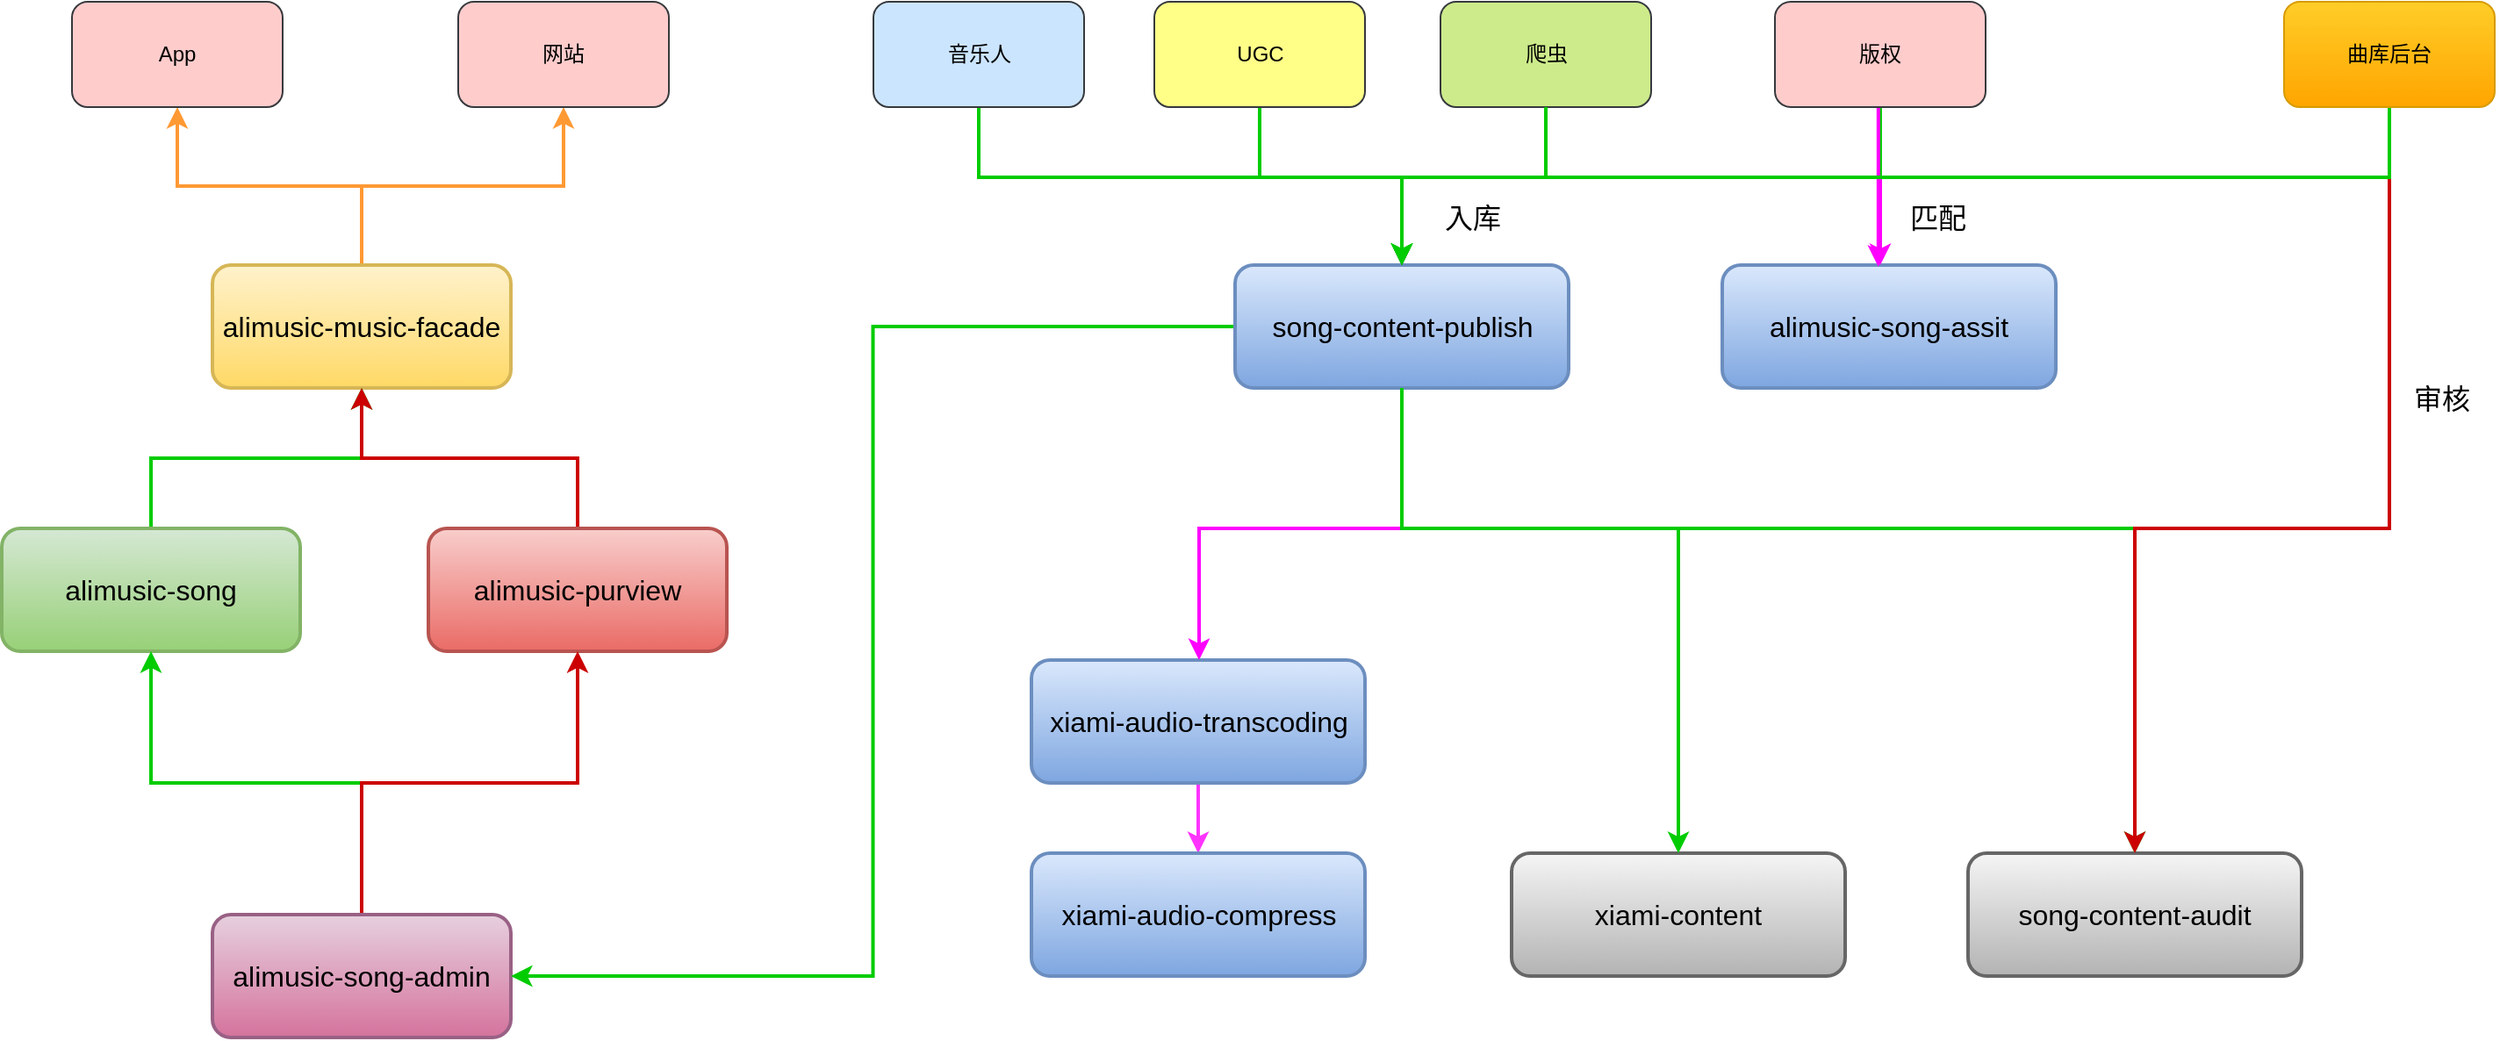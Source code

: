 <mxfile version="10.6.5" type="github"><diagram id="7AhGGhCF9CseDhH_Qyc3" name="Page-1"><mxGraphModel dx="1773" dy="1783" grid="1" gridSize="10" guides="1" tooltips="1" connect="1" arrows="1" fold="1" page="1" pageScale="1" pageWidth="826" pageHeight="1169" math="0" shadow="0"><root><mxCell id="0"/><mxCell id="1" parent="0"/><mxCell id="zsuv0_xmEf94P2y7ZzLY-67" style="edgeStyle=orthogonalEdgeStyle;rounded=0;orthogonalLoop=1;jettySize=auto;html=1;exitX=0.5;exitY=1;exitDx=0;exitDy=0;entryX=0.5;entryY=0;entryDx=0;entryDy=0;startArrow=none;startFill=0;strokeColor=#00CC00;strokeWidth=2;fontSize=16;" edge="1" parent="1" source="zsuv0_xmEf94P2y7ZzLY-29" target="zsuv0_xmEf94P2y7ZzLY-21"><mxGeometry relative="1" as="geometry"><Array as="points"><mxPoint x="1070" y="40"/><mxPoint x="1070" y="80"/><mxPoint x="798" y="80"/></Array></mxGeometry></mxCell><mxCell id="zsuv0_xmEf94P2y7ZzLY-74" style="edgeStyle=orthogonalEdgeStyle;rounded=0;orthogonalLoop=1;jettySize=auto;html=1;exitX=0.5;exitY=0;exitDx=0;exitDy=0;entryX=0.5;entryY=1;entryDx=0;entryDy=0;startArrow=none;startFill=0;strokeColor=#FF9933;strokeWidth=2;fontSize=16;" edge="1" parent="1" source="zsuv0_xmEf94P2y7ZzLY-1" target="zsuv0_xmEf94P2y7ZzLY-36"><mxGeometry relative="1" as="geometry"/></mxCell><mxCell id="zsuv0_xmEf94P2y7ZzLY-75" style="edgeStyle=orthogonalEdgeStyle;rounded=0;orthogonalLoop=1;jettySize=auto;html=1;exitX=0.5;exitY=0;exitDx=0;exitDy=0;startArrow=none;startFill=0;strokeColor=#FF9933;strokeWidth=2;fontSize=16;" edge="1" parent="1" source="zsuv0_xmEf94P2y7ZzLY-1" target="zsuv0_xmEf94P2y7ZzLY-37"><mxGeometry relative="1" as="geometry"/></mxCell><mxCell id="zsuv0_xmEf94P2y7ZzLY-1" value="alimusic-music-facade" style="rounded=1;whiteSpace=wrap;html=1;strokeWidth=2;gradientColor=#ffd966;fillColor=#fff2cc;strokeColor=#d6b656;fontSize=16;" vertex="1" parent="1"><mxGeometry x="120" y="130" width="170" height="70" as="geometry"/></mxCell><mxCell id="zsuv0_xmEf94P2y7ZzLY-71" style="edgeStyle=orthogonalEdgeStyle;rounded=0;orthogonalLoop=1;jettySize=auto;html=1;exitX=0.5;exitY=0;exitDx=0;exitDy=0;entryX=0.5;entryY=1;entryDx=0;entryDy=0;startArrow=none;startFill=0;strokeColor=#00CC00;strokeWidth=2;fontSize=16;" edge="1" parent="1" source="zsuv0_xmEf94P2y7ZzLY-2" target="zsuv0_xmEf94P2y7ZzLY-1"><mxGeometry relative="1" as="geometry"/></mxCell><mxCell id="zsuv0_xmEf94P2y7ZzLY-2" value="alimusic-song" style="rounded=1;whiteSpace=wrap;html=1;strokeWidth=2;gradientColor=#97d077;fillColor=#d5e8d4;strokeColor=#82b366;fontSize=16;" vertex="1" parent="1"><mxGeometry y="280" width="170" height="70" as="geometry"/></mxCell><mxCell id="zsuv0_xmEf94P2y7ZzLY-73" style="edgeStyle=orthogonalEdgeStyle;rounded=0;orthogonalLoop=1;jettySize=auto;html=1;exitX=0.5;exitY=0;exitDx=0;exitDy=0;entryX=0.5;entryY=1;entryDx=0;entryDy=0;startArrow=none;startFill=0;strokeColor=#CC0000;strokeWidth=2;fontSize=16;" edge="1" parent="1" source="zsuv0_xmEf94P2y7ZzLY-3" target="zsuv0_xmEf94P2y7ZzLY-1"><mxGeometry relative="1" as="geometry"/></mxCell><mxCell id="zsuv0_xmEf94P2y7ZzLY-3" value="alimusic-purview" style="rounded=1;whiteSpace=wrap;html=1;strokeWidth=2;gradientColor=#ea6b66;fillColor=#f8cecc;strokeColor=#b85450;fontSize=16;" vertex="1" parent="1"><mxGeometry x="243" y="280" width="170" height="70" as="geometry"/></mxCell><mxCell id="zsuv0_xmEf94P2y7ZzLY-69" style="edgeStyle=orthogonalEdgeStyle;rounded=0;orthogonalLoop=1;jettySize=auto;html=1;exitX=0.5;exitY=0;exitDx=0;exitDy=0;entryX=0.5;entryY=1;entryDx=0;entryDy=0;startArrow=none;startFill=0;strokeColor=#00CC00;strokeWidth=2;fontSize=16;" edge="1" parent="1" source="zsuv0_xmEf94P2y7ZzLY-7" target="zsuv0_xmEf94P2y7ZzLY-2"><mxGeometry relative="1" as="geometry"/></mxCell><mxCell id="zsuv0_xmEf94P2y7ZzLY-70" style="edgeStyle=orthogonalEdgeStyle;rounded=0;orthogonalLoop=1;jettySize=auto;html=1;exitX=0.5;exitY=0;exitDx=0;exitDy=0;startArrow=none;startFill=0;strokeColor=#CC0000;strokeWidth=2;fontSize=16;" edge="1" parent="1" source="zsuv0_xmEf94P2y7ZzLY-7" target="zsuv0_xmEf94P2y7ZzLY-3"><mxGeometry relative="1" as="geometry"/></mxCell><mxCell id="zsuv0_xmEf94P2y7ZzLY-7" value="alimusic-song-admin" style="rounded=1;whiteSpace=wrap;html=1;strokeWidth=2;gradientColor=#d5739d;fillColor=#e6d0de;strokeColor=#996185;fontSize=16;" vertex="1" parent="1"><mxGeometry x="120" y="500" width="170" height="70" as="geometry"/></mxCell><mxCell id="zsuv0_xmEf94P2y7ZzLY-10" value="alimusic-song-assit" style="rounded=1;whiteSpace=wrap;html=1;strokeWidth=2;gradientColor=#7ea6e0;fillColor=#dae8fc;strokeColor=#6c8ebf;fontSize=16;" vertex="1" parent="1"><mxGeometry x="980" y="130" width="190" height="70" as="geometry"/></mxCell><mxCell id="zsuv0_xmEf94P2y7ZzLY-13" value="" style="edgeStyle=none;rounded=0;orthogonalLoop=1;jettySize=auto;html=1;fontSize=16;strokeColor=#FF33FF;strokeWidth=2;" edge="1" parent="1" source="zsuv0_xmEf94P2y7ZzLY-11" target="zsuv0_xmEf94P2y7ZzLY-12"><mxGeometry relative="1" as="geometry"/></mxCell><mxCell id="zsuv0_xmEf94P2y7ZzLY-11" value="xiami-audio-transcoding" style="rounded=1;whiteSpace=wrap;html=1;strokeWidth=2;gradientColor=#7ea6e0;fillColor=#dae8fc;strokeColor=#6c8ebf;fontSize=16;" vertex="1" parent="1"><mxGeometry x="586.5" y="355" width="190" height="70" as="geometry"/></mxCell><mxCell id="zsuv0_xmEf94P2y7ZzLY-12" value="xiami-audio-compress" style="rounded=1;whiteSpace=wrap;html=1;strokeWidth=2;gradientColor=#7ea6e0;fillColor=#dae8fc;strokeColor=#6c8ebf;fontSize=16;" vertex="1" parent="1"><mxGeometry x="586.5" y="465" width="190" height="70" as="geometry"/></mxCell><mxCell id="zsuv0_xmEf94P2y7ZzLY-14" value="xiami-content" style="rounded=1;whiteSpace=wrap;html=1;strokeWidth=2;gradientColor=#b3b3b3;fillColor=#f5f5f5;strokeColor=#666666;fontSize=16;" vertex="1" parent="1"><mxGeometry x="860" y="465" width="190" height="70" as="geometry"/></mxCell><mxCell id="zsuv0_xmEf94P2y7ZzLY-41" style="edgeStyle=orthogonalEdgeStyle;rounded=0;orthogonalLoop=1;jettySize=auto;html=1;entryX=1;entryY=0.5;entryDx=0;entryDy=0;fontSize=16;strokeColor=#00CC00;strokeWidth=2;" edge="1" parent="1" source="zsuv0_xmEf94P2y7ZzLY-21" target="zsuv0_xmEf94P2y7ZzLY-7"><mxGeometry relative="1" as="geometry"/></mxCell><mxCell id="zsuv0_xmEf94P2y7ZzLY-61" style="edgeStyle=orthogonalEdgeStyle;rounded=0;orthogonalLoop=1;jettySize=auto;html=1;exitX=0.5;exitY=1;exitDx=0;exitDy=0;startArrow=none;startFill=0;strokeColor=#00CC00;fontSize=16;strokeWidth=2;" edge="1" parent="1" source="zsuv0_xmEf94P2y7ZzLY-21" target="zsuv0_xmEf94P2y7ZzLY-44"><mxGeometry relative="1" as="geometry"><Array as="points"><mxPoint x="798" y="280"/><mxPoint x="1215" y="280"/></Array></mxGeometry></mxCell><mxCell id="zsuv0_xmEf94P2y7ZzLY-63" style="edgeStyle=orthogonalEdgeStyle;rounded=0;orthogonalLoop=1;jettySize=auto;html=1;exitX=0.5;exitY=1;exitDx=0;exitDy=0;startArrow=none;startFill=0;strokeColor=#FF00FF;fontSize=16;strokeWidth=2;" edge="1" parent="1" source="zsuv0_xmEf94P2y7ZzLY-21" target="zsuv0_xmEf94P2y7ZzLY-11"><mxGeometry relative="1" as="geometry"><Array as="points"><mxPoint x="798" y="280"/><mxPoint x="682" y="280"/></Array></mxGeometry></mxCell><mxCell id="zsuv0_xmEf94P2y7ZzLY-21" value="song-content-publish" style="rounded=1;whiteSpace=wrap;html=1;strokeWidth=2;gradientColor=#7ea6e0;fillColor=#dae8fc;strokeColor=#6c8ebf;fontSize=16;" vertex="1" parent="1"><mxGeometry x="702.5" y="130" width="190" height="70" as="geometry"/></mxCell><mxCell id="zsuv0_xmEf94P2y7ZzLY-47" style="edgeStyle=orthogonalEdgeStyle;rounded=0;orthogonalLoop=1;jettySize=auto;html=1;exitX=0.5;exitY=1;exitDx=0;exitDy=0;entryX=0.5;entryY=0;entryDx=0;entryDy=0;startArrow=none;startFill=0;fontSize=16;strokeColor=#00CC00;strokeWidth=2;" edge="1" parent="1" source="zsuv0_xmEf94P2y7ZzLY-23" target="zsuv0_xmEf94P2y7ZzLY-21"><mxGeometry relative="1" as="geometry"><Array as="points"><mxPoint x="557" y="80"/><mxPoint x="798" y="80"/></Array></mxGeometry></mxCell><mxCell id="zsuv0_xmEf94P2y7ZzLY-23" value="音乐人" style="rounded=1;whiteSpace=wrap;html=1;fillColor=#cce5ff;strokeColor=#36393d;" vertex="1" parent="1"><mxGeometry x="496.5" y="-20" width="120" height="60" as="geometry"/></mxCell><mxCell id="zsuv0_xmEf94P2y7ZzLY-48" style="edgeStyle=orthogonalEdgeStyle;rounded=0;orthogonalLoop=1;jettySize=auto;html=1;exitX=0.5;exitY=1;exitDx=0;exitDy=0;entryX=0.5;entryY=0;entryDx=0;entryDy=0;startArrow=none;startFill=0;fontSize=16;strokeColor=#00CC00;strokeWidth=2;" edge="1" parent="1" source="zsuv0_xmEf94P2y7ZzLY-25" target="zsuv0_xmEf94P2y7ZzLY-21"><mxGeometry relative="1" as="geometry"><Array as="points"><mxPoint x="717" y="80"/><mxPoint x="798" y="80"/></Array></mxGeometry></mxCell><mxCell id="zsuv0_xmEf94P2y7ZzLY-25" value="UGC" style="rounded=1;whiteSpace=wrap;html=1;fillColor=#ffff88;strokeColor=#36393d;" vertex="1" parent="1"><mxGeometry x="656.5" y="-20" width="120" height="60" as="geometry"/></mxCell><mxCell id="zsuv0_xmEf94P2y7ZzLY-49" style="edgeStyle=orthogonalEdgeStyle;rounded=0;orthogonalLoop=1;jettySize=auto;html=1;exitX=0.5;exitY=1;exitDx=0;exitDy=0;entryX=0.5;entryY=0;entryDx=0;entryDy=0;startArrow=none;startFill=0;fontSize=16;" edge="1" parent="1" source="zsuv0_xmEf94P2y7ZzLY-27" target="zsuv0_xmEf94P2y7ZzLY-21"><mxGeometry relative="1" as="geometry"><Array as="points"><mxPoint x="880" y="80"/><mxPoint x="798" y="80"/></Array></mxGeometry></mxCell><mxCell id="zsuv0_xmEf94P2y7ZzLY-78" style="edgeStyle=orthogonalEdgeStyle;rounded=0;orthogonalLoop=1;jettySize=auto;html=1;exitX=0.5;exitY=1;exitDx=0;exitDy=0;startArrow=none;startFill=0;strokeColor=#FF00FF;strokeWidth=2;fontSize=16;" edge="1" parent="1" source="zsuv0_xmEf94P2y7ZzLY-27"><mxGeometry relative="1" as="geometry"><mxPoint x="1070" y="130" as="targetPoint"/><Array as="points"><mxPoint x="880" y="80"/><mxPoint x="1070" y="80"/></Array></mxGeometry></mxCell><mxCell id="zsuv0_xmEf94P2y7ZzLY-27" value="爬虫" style="rounded=1;whiteSpace=wrap;html=1;fillColor=#cdeb8b;strokeColor=#36393d;" vertex="1" parent="1"><mxGeometry x="819.5" y="-20" width="120" height="60" as="geometry"/></mxCell><mxCell id="zsuv0_xmEf94P2y7ZzLY-79" style="edgeStyle=orthogonalEdgeStyle;rounded=0;orthogonalLoop=1;jettySize=auto;html=1;exitX=0.5;exitY=1;exitDx=0;exitDy=0;entryX=0.468;entryY=0.014;entryDx=0;entryDy=0;entryPerimeter=0;startArrow=none;startFill=0;strokeColor=#FF00FF;strokeWidth=2;fontSize=16;" edge="1" parent="1" source="zsuv0_xmEf94P2y7ZzLY-29" target="zsuv0_xmEf94P2y7ZzLY-10"><mxGeometry relative="1" as="geometry"><Array as="points"><mxPoint x="1069" y="40"/></Array></mxGeometry></mxCell><mxCell id="zsuv0_xmEf94P2y7ZzLY-29" value="版权" style="rounded=1;whiteSpace=wrap;html=1;fillColor=#ffcccc;strokeColor=#36393d;" vertex="1" parent="1"><mxGeometry x="1010" y="-20" width="120" height="60" as="geometry"/></mxCell><mxCell id="zsuv0_xmEf94P2y7ZzLY-36" value="App" style="rounded=1;whiteSpace=wrap;html=1;fillColor=#ffcccc;strokeColor=#36393d;" vertex="1" parent="1"><mxGeometry x="40" y="-20" width="120" height="60" as="geometry"/></mxCell><mxCell id="zsuv0_xmEf94P2y7ZzLY-37" value="网站" style="rounded=1;whiteSpace=wrap;html=1;fillColor=#ffcccc;strokeColor=#36393d;" vertex="1" parent="1"><mxGeometry x="260" y="-20" width="120" height="60" as="geometry"/></mxCell><mxCell id="zsuv0_xmEf94P2y7ZzLY-44" value="song-content-audit" style="rounded=1;whiteSpace=wrap;html=1;strokeWidth=2;gradientColor=#b3b3b3;fillColor=#f5f5f5;strokeColor=#666666;fontSize=16;" vertex="1" parent="1"><mxGeometry x="1120" y="465" width="190" height="70" as="geometry"/></mxCell><mxCell id="zsuv0_xmEf94P2y7ZzLY-65" style="edgeStyle=orthogonalEdgeStyle;rounded=0;orthogonalLoop=1;jettySize=auto;html=1;exitX=0.5;exitY=1;exitDx=0;exitDy=0;entryX=0.5;entryY=0;entryDx=0;entryDy=0;startArrow=none;startFill=0;strokeColor=#CC0000;fontSize=16;strokeWidth=2;" edge="1" parent="1" source="zsuv0_xmEf94P2y7ZzLY-64" target="zsuv0_xmEf94P2y7ZzLY-44"><mxGeometry relative="1" as="geometry"><Array as="points"><mxPoint x="1360" y="280"/><mxPoint x="1215" y="280"/></Array></mxGeometry></mxCell><mxCell id="zsuv0_xmEf94P2y7ZzLY-66" style="edgeStyle=orthogonalEdgeStyle;rounded=0;orthogonalLoop=1;jettySize=auto;html=1;entryX=0.5;entryY=0;entryDx=0;entryDy=0;startArrow=none;startFill=0;strokeColor=#00CC00;fontSize=16;strokeWidth=2;" edge="1" parent="1" source="zsuv0_xmEf94P2y7ZzLY-64" target="zsuv0_xmEf94P2y7ZzLY-21"><mxGeometry relative="1" as="geometry"><Array as="points"><mxPoint x="1360" y="80"/><mxPoint x="798" y="80"/></Array></mxGeometry></mxCell><mxCell id="zsuv0_xmEf94P2y7ZzLY-64" value="曲库后台" style="rounded=1;whiteSpace=wrap;html=1;fillColor=#ffcd28;strokeColor=#d79b00;gradientColor=#ffa500;" vertex="1" parent="1"><mxGeometry x="1300" y="-20" width="120" height="60" as="geometry"/></mxCell><mxCell id="zsuv0_xmEf94P2y7ZzLY-62" style="edgeStyle=orthogonalEdgeStyle;rounded=0;orthogonalLoop=1;jettySize=auto;html=1;exitX=0.5;exitY=1;exitDx=0;exitDy=0;startArrow=none;startFill=0;strokeColor=#00CC00;fontSize=16;strokeWidth=2;" edge="1" parent="1" source="zsuv0_xmEf94P2y7ZzLY-21" target="zsuv0_xmEf94P2y7ZzLY-14"><mxGeometry relative="1" as="geometry"><Array as="points"><mxPoint x="798" y="280"/><mxPoint x="955" y="280"/></Array></mxGeometry></mxCell><mxCell id="zsuv0_xmEf94P2y7ZzLY-68" style="edgeStyle=orthogonalEdgeStyle;rounded=0;orthogonalLoop=1;jettySize=auto;html=1;exitX=0.5;exitY=1;exitDx=0;exitDy=0;entryX=0.5;entryY=0;entryDx=0;entryDy=0;startArrow=none;startFill=0;strokeColor=#00CC00;strokeWidth=2;fontSize=16;" edge="1" parent="1" source="zsuv0_xmEf94P2y7ZzLY-27" target="zsuv0_xmEf94P2y7ZzLY-21"><mxGeometry relative="1" as="geometry"><Array as="points"><mxPoint x="880" y="80"/><mxPoint x="798" y="80"/></Array></mxGeometry></mxCell><mxCell id="zsuv0_xmEf94P2y7ZzLY-80" value="审核" style="text;html=1;resizable=0;points=[];autosize=1;align=left;verticalAlign=top;spacingTop=-4;fontSize=16;strokeWidth=3;" vertex="1" parent="1"><mxGeometry x="1372" y="194" width="50" height="20" as="geometry"/></mxCell><mxCell id="zsuv0_xmEf94P2y7ZzLY-81" value="匹配" style="text;html=1;resizable=0;points=[];autosize=1;align=left;verticalAlign=top;spacingTop=-4;fontSize=16;" vertex="1" parent="1"><mxGeometry x="1085" y="91" width="50" height="20" as="geometry"/></mxCell><mxCell id="zsuv0_xmEf94P2y7ZzLY-82" value="入库" style="text;html=1;resizable=0;points=[];autosize=1;align=left;verticalAlign=top;spacingTop=-4;fontSize=16;" vertex="1" parent="1"><mxGeometry x="819.5" y="91" width="50" height="20" as="geometry"/></mxCell></root></mxGraphModel></diagram></mxfile>